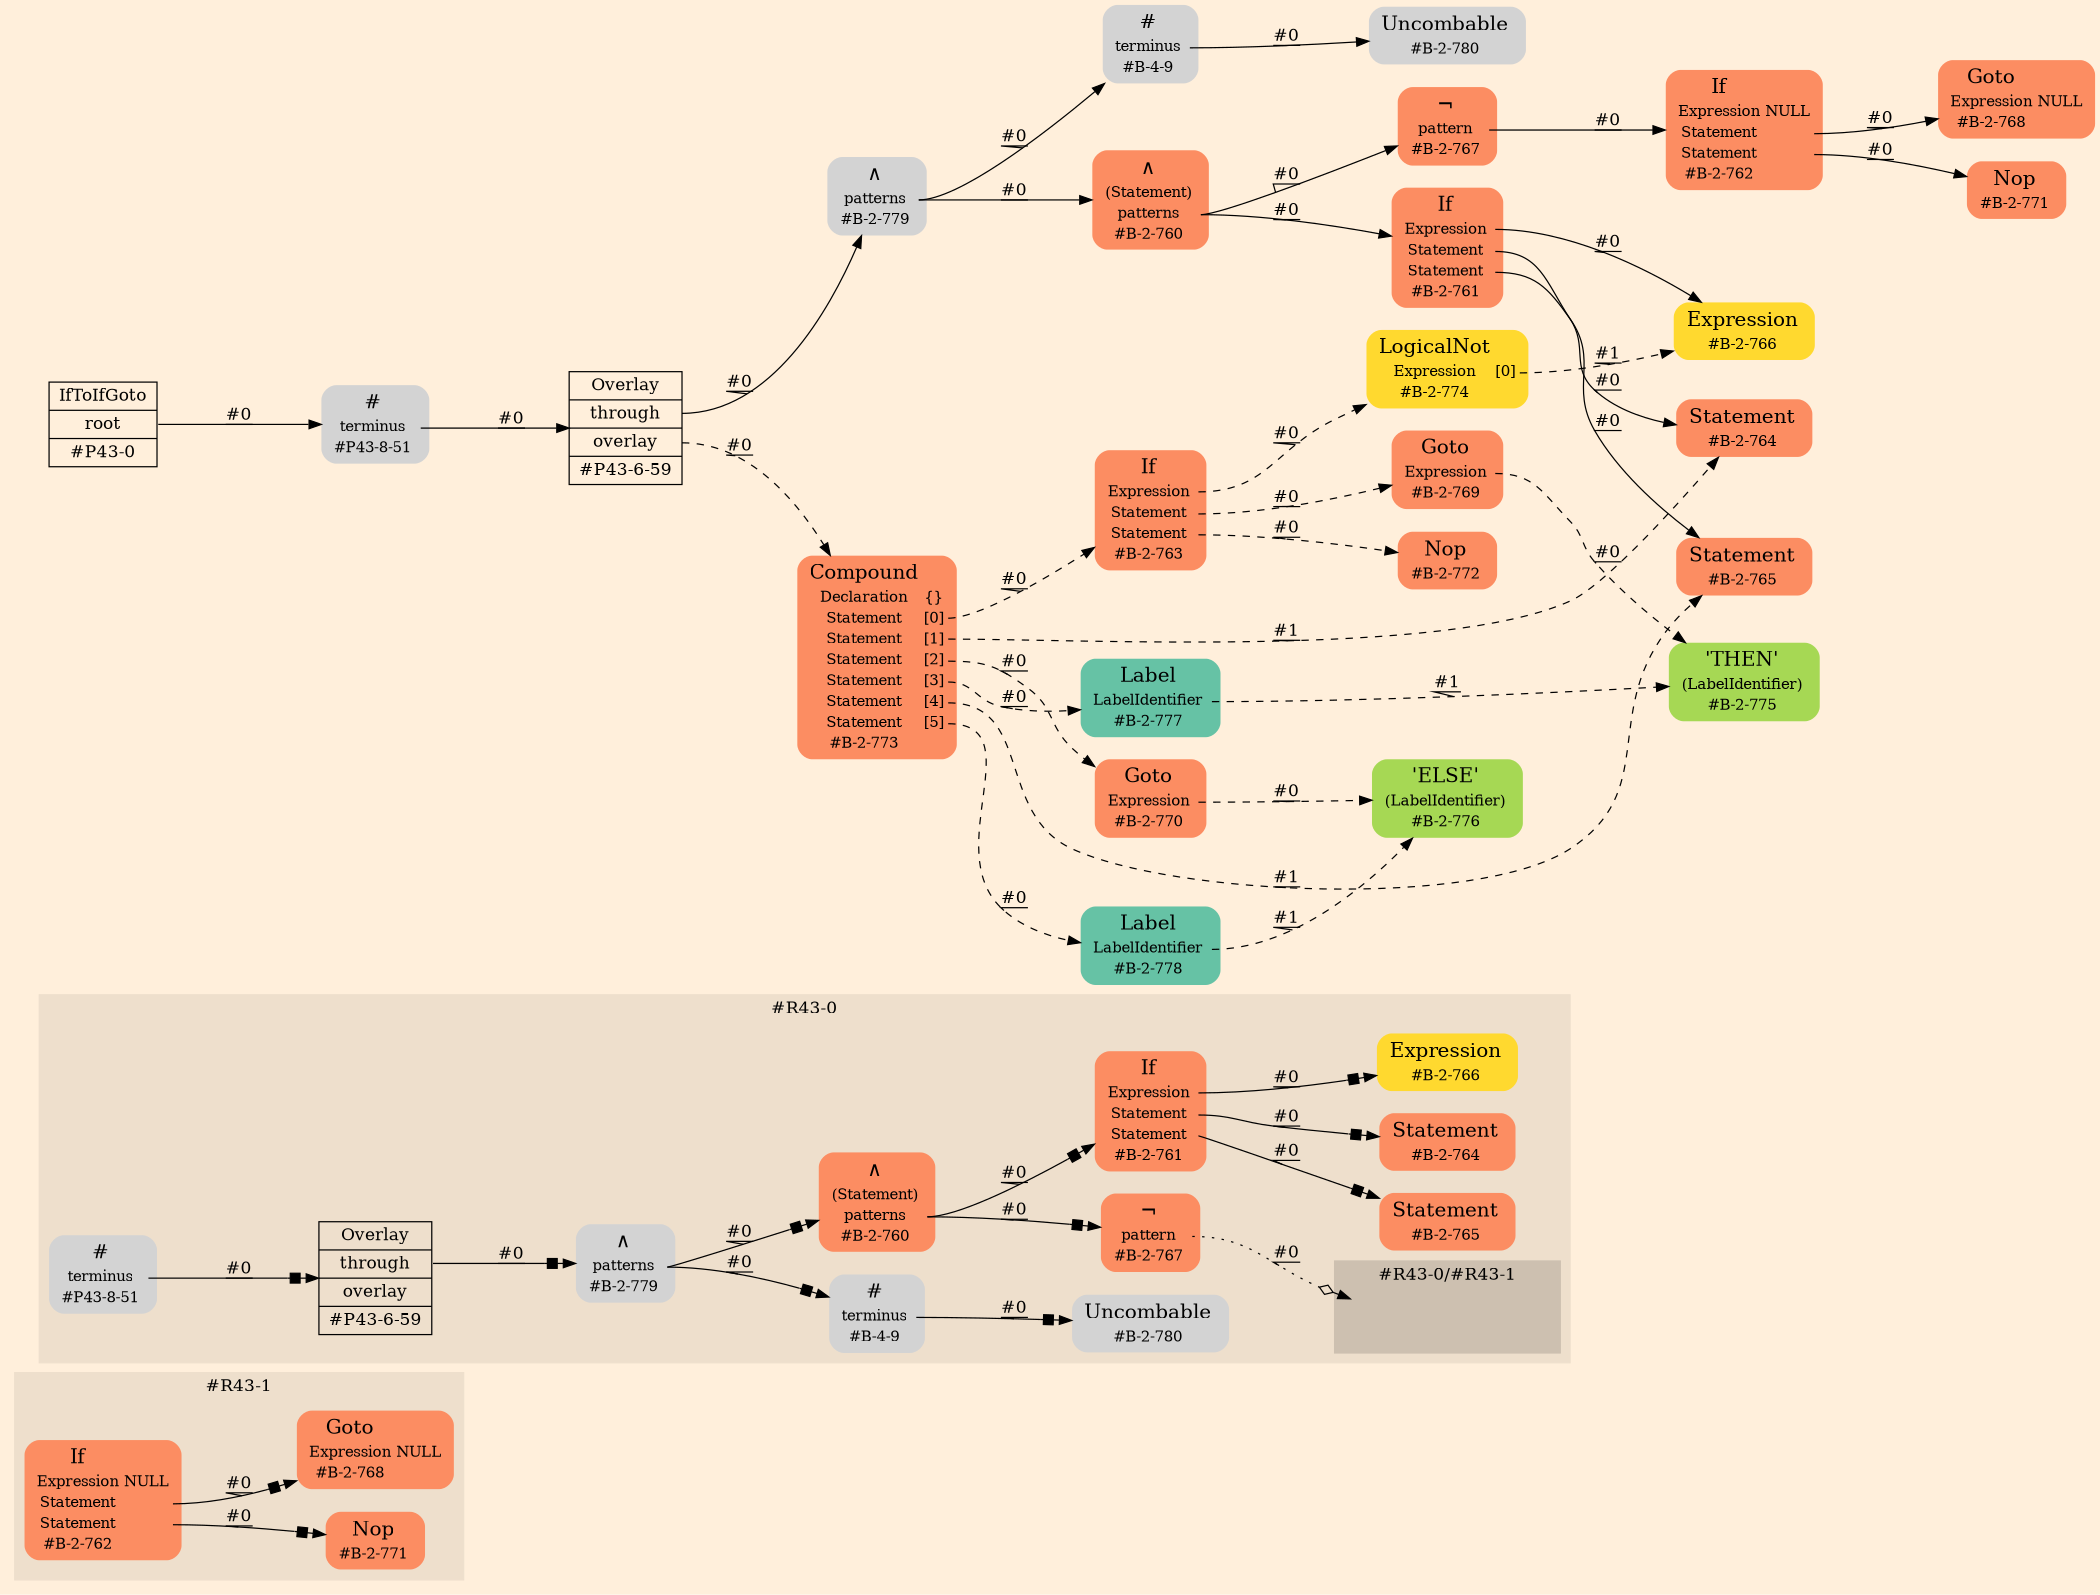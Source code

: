 digraph Inferno {
graph [
    rankdir = "LR"
    ranksep = 1.0
    size = "14,20"
    bgcolor = antiquewhite1
    color = black
    fontcolor = black
];
node [
];

// -------------------- figure #R43-1 --------------------
subgraph "cluster#R43-1" {
    label = "#R43-1"
    style = "filled"
    color = antiquewhite2
    "#R43-1/#B-2-771" [
        shape = "plaintext"
        fillcolor = "/set28/2"
        label = <<TABLE BORDER="0" CELLBORDER="0" CELLSPACING="0">
         <TR><TD><FONT POINT-SIZE="16.0">Nop</FONT></TD><TD></TD></TR>
         <TR><TD>#B-2-771</TD><TD PORT="port0"></TD></TR>
        </TABLE>>
        style = "rounded,filled"
        fontsize = "12"
    ];
    
    "#R43-1/#B-2-762" [
        shape = "plaintext"
        fillcolor = "/set28/2"
        label = <<TABLE BORDER="0" CELLBORDER="0" CELLSPACING="0">
         <TR><TD><FONT POINT-SIZE="16.0">If</FONT></TD><TD></TD></TR>
         <TR><TD>Expression</TD><TD PORT="port0">NULL</TD></TR>
         <TR><TD>Statement</TD><TD PORT="port1"></TD></TR>
         <TR><TD>Statement</TD><TD PORT="port2"></TD></TR>
         <TR><TD>#B-2-762</TD><TD PORT="port3"></TD></TR>
        </TABLE>>
        style = "rounded,filled"
        fontsize = "12"
    ];
    
    "#R43-1/#B-2-768" [
        shape = "plaintext"
        fillcolor = "/set28/2"
        label = <<TABLE BORDER="0" CELLBORDER="0" CELLSPACING="0">
         <TR><TD><FONT POINT-SIZE="16.0">Goto</FONT></TD><TD></TD></TR>
         <TR><TD>Expression</TD><TD PORT="port0">NULL</TD></TR>
         <TR><TD>#B-2-768</TD><TD PORT="port1"></TD></TR>
        </TABLE>>
        style = "rounded,filled"
        fontsize = "12"
    ];
    
}


// -------------------- figure #R43-0 --------------------
subgraph "cluster#R43-0" {
    label = "#R43-0"
    style = "filled"
    color = antiquewhite2
    "#R43-0/#B-4-9" [
        shape = "plaintext"
        label = <<TABLE BORDER="0" CELLBORDER="0" CELLSPACING="0">
         <TR><TD><FONT POINT-SIZE="16.0">#</FONT></TD><TD></TD></TR>
         <TR><TD>terminus</TD><TD PORT="port0"></TD></TR>
         <TR><TD>#B-4-9</TD><TD PORT="port1"></TD></TR>
        </TABLE>>
        style = "rounded,filled"
        fontsize = "12"
    ];
    
    "#R43-0/#B-2-767" [
        shape = "plaintext"
        fillcolor = "/set28/2"
        label = <<TABLE BORDER="0" CELLBORDER="0" CELLSPACING="0">
         <TR><TD><FONT POINT-SIZE="16.0">¬</FONT></TD><TD></TD></TR>
         <TR><TD>pattern</TD><TD PORT="port0"></TD></TR>
         <TR><TD>#B-2-767</TD><TD PORT="port1"></TD></TR>
        </TABLE>>
        style = "rounded,filled"
        fontsize = "12"
    ];
    
    "#R43-0/#B-2-765" [
        shape = "plaintext"
        fillcolor = "/set28/2"
        label = <<TABLE BORDER="0" CELLBORDER="0" CELLSPACING="0">
         <TR><TD><FONT POINT-SIZE="16.0">Statement</FONT></TD><TD></TD></TR>
         <TR><TD>#B-2-765</TD><TD PORT="port0"></TD></TR>
        </TABLE>>
        style = "rounded,filled"
        fontsize = "12"
    ];
    
    "#R43-0/#B-2-780" [
        shape = "plaintext"
        label = <<TABLE BORDER="0" CELLBORDER="0" CELLSPACING="0">
         <TR><TD><FONT POINT-SIZE="16.0">Uncombable</FONT></TD><TD></TD></TR>
         <TR><TD>#B-2-780</TD><TD PORT="port0"></TD></TR>
        </TABLE>>
        style = "rounded,filled"
        fontsize = "12"
    ];
    
    "#R43-0/#P43-6-59" [
        shape = "record"
        fillcolor = antiquewhite2
        label = "<fixed> Overlay | <port0> through | <port1> overlay | <port2> #P43-6-59"
        style = "filled"
        fontsize = "14"
        color = black
        fontcolor = black
    ];
    
    "#R43-0/#B-2-764" [
        shape = "plaintext"
        fillcolor = "/set28/2"
        label = <<TABLE BORDER="0" CELLBORDER="0" CELLSPACING="0">
         <TR><TD><FONT POINT-SIZE="16.0">Statement</FONT></TD><TD></TD></TR>
         <TR><TD>#B-2-764</TD><TD PORT="port0"></TD></TR>
        </TABLE>>
        style = "rounded,filled"
        fontsize = "12"
    ];
    
    "#R43-0/#P43-8-51" [
        shape = "plaintext"
        label = <<TABLE BORDER="0" CELLBORDER="0" CELLSPACING="0">
         <TR><TD><FONT POINT-SIZE="16.0">#</FONT></TD><TD></TD></TR>
         <TR><TD>terminus</TD><TD PORT="port0"></TD></TR>
         <TR><TD>#P43-8-51</TD><TD PORT="port1"></TD></TR>
        </TABLE>>
        style = "rounded,filled"
        fontsize = "12"
    ];
    
    "#R43-0/#B-2-779" [
        shape = "plaintext"
        label = <<TABLE BORDER="0" CELLBORDER="0" CELLSPACING="0">
         <TR><TD><FONT POINT-SIZE="16.0">∧</FONT></TD><TD></TD></TR>
         <TR><TD>patterns</TD><TD PORT="port0"></TD></TR>
         <TR><TD>#B-2-779</TD><TD PORT="port1"></TD></TR>
        </TABLE>>
        style = "rounded,filled"
        fontsize = "12"
    ];
    
    "#R43-0/#B-2-761" [
        shape = "plaintext"
        fillcolor = "/set28/2"
        label = <<TABLE BORDER="0" CELLBORDER="0" CELLSPACING="0">
         <TR><TD><FONT POINT-SIZE="16.0">If</FONT></TD><TD></TD></TR>
         <TR><TD>Expression</TD><TD PORT="port0"></TD></TR>
         <TR><TD>Statement</TD><TD PORT="port1"></TD></TR>
         <TR><TD>Statement</TD><TD PORT="port2"></TD></TR>
         <TR><TD>#B-2-761</TD><TD PORT="port3"></TD></TR>
        </TABLE>>
        style = "rounded,filled"
        fontsize = "12"
    ];
    
    "#R43-0/#B-2-766" [
        shape = "plaintext"
        fillcolor = "/set28/6"
        label = <<TABLE BORDER="0" CELLBORDER="0" CELLSPACING="0">
         <TR><TD><FONT POINT-SIZE="16.0">Expression</FONT></TD><TD></TD></TR>
         <TR><TD>#B-2-766</TD><TD PORT="port0"></TD></TR>
        </TABLE>>
        style = "rounded,filled"
        fontsize = "12"
    ];
    
    "#R43-0/#B-2-760" [
        shape = "plaintext"
        fillcolor = "/set28/2"
        label = <<TABLE BORDER="0" CELLBORDER="0" CELLSPACING="0">
         <TR><TD><FONT POINT-SIZE="16.0">∧</FONT></TD><TD></TD></TR>
         <TR><TD>(Statement)</TD><TD PORT="port0"></TD></TR>
         <TR><TD>patterns</TD><TD PORT="port1"></TD></TR>
         <TR><TD>#B-2-760</TD><TD PORT="port2"></TD></TR>
        </TABLE>>
        style = "rounded,filled"
        fontsize = "12"
    ];
    
    subgraph "cluster#R43-0/#R43-1" {
        label = "#R43-0/#R43-1"
        style = "filled"
        color = antiquewhite3
        "#R43-0/#0/#B-2-762" [
            shape = "none"
            fillcolor = "/set28/2"
            style = "invisible"
        ];
        
    }
    
}


// -------------------- transformation figure --------------------
"CR#P43-0" [
    shape = "record"
    fillcolor = antiquewhite1
    label = "<fixed> IfToIfGoto | <port0> root | <port1> #P43-0"
    style = "filled"
    fontsize = "14"
    color = black
    fontcolor = black
];

"#P43-8-51" [
    shape = "plaintext"
    label = <<TABLE BORDER="0" CELLBORDER="0" CELLSPACING="0">
     <TR><TD><FONT POINT-SIZE="16.0">#</FONT></TD><TD></TD></TR>
     <TR><TD>terminus</TD><TD PORT="port0"></TD></TR>
     <TR><TD>#P43-8-51</TD><TD PORT="port1"></TD></TR>
    </TABLE>>
    style = "rounded,filled"
    fontsize = "12"
];

"#P43-6-59" [
    shape = "record"
    fillcolor = antiquewhite1
    label = "<fixed> Overlay | <port0> through | <port1> overlay | <port2> #P43-6-59"
    style = "filled"
    fontsize = "14"
    color = black
    fontcolor = black
];

"#B-2-779" [
    shape = "plaintext"
    label = <<TABLE BORDER="0" CELLBORDER="0" CELLSPACING="0">
     <TR><TD><FONT POINT-SIZE="16.0">∧</FONT></TD><TD></TD></TR>
     <TR><TD>patterns</TD><TD PORT="port0"></TD></TR>
     <TR><TD>#B-2-779</TD><TD PORT="port1"></TD></TR>
    </TABLE>>
    style = "rounded,filled"
    fontsize = "12"
];

"#B-2-760" [
    shape = "plaintext"
    fillcolor = "/set28/2"
    label = <<TABLE BORDER="0" CELLBORDER="0" CELLSPACING="0">
     <TR><TD><FONT POINT-SIZE="16.0">∧</FONT></TD><TD></TD></TR>
     <TR><TD>(Statement)</TD><TD PORT="port0"></TD></TR>
     <TR><TD>patterns</TD><TD PORT="port1"></TD></TR>
     <TR><TD>#B-2-760</TD><TD PORT="port2"></TD></TR>
    </TABLE>>
    style = "rounded,filled"
    fontsize = "12"
];

"#B-2-761" [
    shape = "plaintext"
    fillcolor = "/set28/2"
    label = <<TABLE BORDER="0" CELLBORDER="0" CELLSPACING="0">
     <TR><TD><FONT POINT-SIZE="16.0">If</FONT></TD><TD></TD></TR>
     <TR><TD>Expression</TD><TD PORT="port0"></TD></TR>
     <TR><TD>Statement</TD><TD PORT="port1"></TD></TR>
     <TR><TD>Statement</TD><TD PORT="port2"></TD></TR>
     <TR><TD>#B-2-761</TD><TD PORT="port3"></TD></TR>
    </TABLE>>
    style = "rounded,filled"
    fontsize = "12"
];

"#B-2-766" [
    shape = "plaintext"
    fillcolor = "/set28/6"
    label = <<TABLE BORDER="0" CELLBORDER="0" CELLSPACING="0">
     <TR><TD><FONT POINT-SIZE="16.0">Expression</FONT></TD><TD></TD></TR>
     <TR><TD>#B-2-766</TD><TD PORT="port0"></TD></TR>
    </TABLE>>
    style = "rounded,filled"
    fontsize = "12"
];

"#B-2-764" [
    shape = "plaintext"
    fillcolor = "/set28/2"
    label = <<TABLE BORDER="0" CELLBORDER="0" CELLSPACING="0">
     <TR><TD><FONT POINT-SIZE="16.0">Statement</FONT></TD><TD></TD></TR>
     <TR><TD>#B-2-764</TD><TD PORT="port0"></TD></TR>
    </TABLE>>
    style = "rounded,filled"
    fontsize = "12"
];

"#B-2-765" [
    shape = "plaintext"
    fillcolor = "/set28/2"
    label = <<TABLE BORDER="0" CELLBORDER="0" CELLSPACING="0">
     <TR><TD><FONT POINT-SIZE="16.0">Statement</FONT></TD><TD></TD></TR>
     <TR><TD>#B-2-765</TD><TD PORT="port0"></TD></TR>
    </TABLE>>
    style = "rounded,filled"
    fontsize = "12"
];

"#B-2-767" [
    shape = "plaintext"
    fillcolor = "/set28/2"
    label = <<TABLE BORDER="0" CELLBORDER="0" CELLSPACING="0">
     <TR><TD><FONT POINT-SIZE="16.0">¬</FONT></TD><TD></TD></TR>
     <TR><TD>pattern</TD><TD PORT="port0"></TD></TR>
     <TR><TD>#B-2-767</TD><TD PORT="port1"></TD></TR>
    </TABLE>>
    style = "rounded,filled"
    fontsize = "12"
];

"#B-2-762" [
    shape = "plaintext"
    fillcolor = "/set28/2"
    label = <<TABLE BORDER="0" CELLBORDER="0" CELLSPACING="0">
     <TR><TD><FONT POINT-SIZE="16.0">If</FONT></TD><TD></TD></TR>
     <TR><TD>Expression</TD><TD PORT="port0">NULL</TD></TR>
     <TR><TD>Statement</TD><TD PORT="port1"></TD></TR>
     <TR><TD>Statement</TD><TD PORT="port2"></TD></TR>
     <TR><TD>#B-2-762</TD><TD PORT="port3"></TD></TR>
    </TABLE>>
    style = "rounded,filled"
    fontsize = "12"
];

"#B-2-768" [
    shape = "plaintext"
    fillcolor = "/set28/2"
    label = <<TABLE BORDER="0" CELLBORDER="0" CELLSPACING="0">
     <TR><TD><FONT POINT-SIZE="16.0">Goto</FONT></TD><TD></TD></TR>
     <TR><TD>Expression</TD><TD PORT="port0">NULL</TD></TR>
     <TR><TD>#B-2-768</TD><TD PORT="port1"></TD></TR>
    </TABLE>>
    style = "rounded,filled"
    fontsize = "12"
];

"#B-2-771" [
    shape = "plaintext"
    fillcolor = "/set28/2"
    label = <<TABLE BORDER="0" CELLBORDER="0" CELLSPACING="0">
     <TR><TD><FONT POINT-SIZE="16.0">Nop</FONT></TD><TD></TD></TR>
     <TR><TD>#B-2-771</TD><TD PORT="port0"></TD></TR>
    </TABLE>>
    style = "rounded,filled"
    fontsize = "12"
];

"#B-4-9" [
    shape = "plaintext"
    label = <<TABLE BORDER="0" CELLBORDER="0" CELLSPACING="0">
     <TR><TD><FONT POINT-SIZE="16.0">#</FONT></TD><TD></TD></TR>
     <TR><TD>terminus</TD><TD PORT="port0"></TD></TR>
     <TR><TD>#B-4-9</TD><TD PORT="port1"></TD></TR>
    </TABLE>>
    style = "rounded,filled"
    fontsize = "12"
];

"#B-2-780" [
    shape = "plaintext"
    label = <<TABLE BORDER="0" CELLBORDER="0" CELLSPACING="0">
     <TR><TD><FONT POINT-SIZE="16.0">Uncombable</FONT></TD><TD></TD></TR>
     <TR><TD>#B-2-780</TD><TD PORT="port0"></TD></TR>
    </TABLE>>
    style = "rounded,filled"
    fontsize = "12"
];

"#B-2-773" [
    shape = "plaintext"
    fillcolor = "/set28/2"
    label = <<TABLE BORDER="0" CELLBORDER="0" CELLSPACING="0">
     <TR><TD><FONT POINT-SIZE="16.0">Compound</FONT></TD><TD></TD></TR>
     <TR><TD>Declaration</TD><TD PORT="port0">{}</TD></TR>
     <TR><TD>Statement</TD><TD PORT="port1">[0]</TD></TR>
     <TR><TD>Statement</TD><TD PORT="port2">[1]</TD></TR>
     <TR><TD>Statement</TD><TD PORT="port3">[2]</TD></TR>
     <TR><TD>Statement</TD><TD PORT="port4">[3]</TD></TR>
     <TR><TD>Statement</TD><TD PORT="port5">[4]</TD></TR>
     <TR><TD>Statement</TD><TD PORT="port6">[5]</TD></TR>
     <TR><TD>#B-2-773</TD><TD PORT="port7"></TD></TR>
    </TABLE>>
    style = "rounded,filled"
    fontsize = "12"
];

"#B-2-763" [
    shape = "plaintext"
    fillcolor = "/set28/2"
    label = <<TABLE BORDER="0" CELLBORDER="0" CELLSPACING="0">
     <TR><TD><FONT POINT-SIZE="16.0">If</FONT></TD><TD></TD></TR>
     <TR><TD>Expression</TD><TD PORT="port0"></TD></TR>
     <TR><TD>Statement</TD><TD PORT="port1"></TD></TR>
     <TR><TD>Statement</TD><TD PORT="port2"></TD></TR>
     <TR><TD>#B-2-763</TD><TD PORT="port3"></TD></TR>
    </TABLE>>
    style = "rounded,filled"
    fontsize = "12"
];

"#B-2-774" [
    shape = "plaintext"
    fillcolor = "/set28/6"
    label = <<TABLE BORDER="0" CELLBORDER="0" CELLSPACING="0">
     <TR><TD><FONT POINT-SIZE="16.0">LogicalNot</FONT></TD><TD></TD></TR>
     <TR><TD>Expression</TD><TD PORT="port0">[0]</TD></TR>
     <TR><TD>#B-2-774</TD><TD PORT="port1"></TD></TR>
    </TABLE>>
    style = "rounded,filled"
    fontsize = "12"
];

"#B-2-769" [
    shape = "plaintext"
    fillcolor = "/set28/2"
    label = <<TABLE BORDER="0" CELLBORDER="0" CELLSPACING="0">
     <TR><TD><FONT POINT-SIZE="16.0">Goto</FONT></TD><TD></TD></TR>
     <TR><TD>Expression</TD><TD PORT="port0"></TD></TR>
     <TR><TD>#B-2-769</TD><TD PORT="port1"></TD></TR>
    </TABLE>>
    style = "rounded,filled"
    fontsize = "12"
];

"#B-2-775" [
    shape = "plaintext"
    fillcolor = "/set28/5"
    label = <<TABLE BORDER="0" CELLBORDER="0" CELLSPACING="0">
     <TR><TD><FONT POINT-SIZE="16.0">'THEN'</FONT></TD><TD></TD></TR>
     <TR><TD>(LabelIdentifier)</TD><TD PORT="port0"></TD></TR>
     <TR><TD>#B-2-775</TD><TD PORT="port1"></TD></TR>
    </TABLE>>
    style = "rounded,filled"
    fontsize = "12"
];

"#B-2-772" [
    shape = "plaintext"
    fillcolor = "/set28/2"
    label = <<TABLE BORDER="0" CELLBORDER="0" CELLSPACING="0">
     <TR><TD><FONT POINT-SIZE="16.0">Nop</FONT></TD><TD></TD></TR>
     <TR><TD>#B-2-772</TD><TD PORT="port0"></TD></TR>
    </TABLE>>
    style = "rounded,filled"
    fontsize = "12"
];

"#B-2-770" [
    shape = "plaintext"
    fillcolor = "/set28/2"
    label = <<TABLE BORDER="0" CELLBORDER="0" CELLSPACING="0">
     <TR><TD><FONT POINT-SIZE="16.0">Goto</FONT></TD><TD></TD></TR>
     <TR><TD>Expression</TD><TD PORT="port0"></TD></TR>
     <TR><TD>#B-2-770</TD><TD PORT="port1"></TD></TR>
    </TABLE>>
    style = "rounded,filled"
    fontsize = "12"
];

"#B-2-776" [
    shape = "plaintext"
    fillcolor = "/set28/5"
    label = <<TABLE BORDER="0" CELLBORDER="0" CELLSPACING="0">
     <TR><TD><FONT POINT-SIZE="16.0">'ELSE'</FONT></TD><TD></TD></TR>
     <TR><TD>(LabelIdentifier)</TD><TD PORT="port0"></TD></TR>
     <TR><TD>#B-2-776</TD><TD PORT="port1"></TD></TR>
    </TABLE>>
    style = "rounded,filled"
    fontsize = "12"
];

"#B-2-777" [
    shape = "plaintext"
    fillcolor = "/set28/1"
    label = <<TABLE BORDER="0" CELLBORDER="0" CELLSPACING="0">
     <TR><TD><FONT POINT-SIZE="16.0">Label</FONT></TD><TD></TD></TR>
     <TR><TD>LabelIdentifier</TD><TD PORT="port0"></TD></TR>
     <TR><TD>#B-2-777</TD><TD PORT="port1"></TD></TR>
    </TABLE>>
    style = "rounded,filled"
    fontsize = "12"
];

"#B-2-778" [
    shape = "plaintext"
    fillcolor = "/set28/1"
    label = <<TABLE BORDER="0" CELLBORDER="0" CELLSPACING="0">
     <TR><TD><FONT POINT-SIZE="16.0">Label</FONT></TD><TD></TD></TR>
     <TR><TD>LabelIdentifier</TD><TD PORT="port0"></TD></TR>
     <TR><TD>#B-2-778</TD><TD PORT="port1"></TD></TR>
    </TABLE>>
    style = "rounded,filled"
    fontsize = "12"
];


// -------------------- links --------------------
// links for block CR#P43-0
"CR#P43-0":port0 -> "#P43-8-51" [
    style="solid"
    label = "#0"
    decorate = true
    color = black
    fontcolor = black
];

// links for block #P43-8-51
"#P43-8-51":port0 -> "#P43-6-59" [
    style="solid"
    label = "#0"
    decorate = true
    color = black
    fontcolor = black
];

// links for block #P43-6-59
"#P43-6-59":port0 -> "#B-2-779" [
    style="solid"
    label = "#0"
    decorate = true
    color = black
    fontcolor = black
];

"#P43-6-59":port1 -> "#B-2-773" [
    style="dashed"
    label = "#0"
    decorate = true
    color = black
    fontcolor = black
];

// links for block #B-2-779
"#B-2-779":port0 -> "#B-2-760" [
    style="solid"
    label = "#0"
    decorate = true
    color = black
    fontcolor = black
];

"#B-2-779":port0 -> "#B-4-9" [
    style="solid"
    label = "#0"
    decorate = true
    color = black
    fontcolor = black
];

// links for block #B-2-760
"#B-2-760":port1 -> "#B-2-761" [
    style="solid"
    label = "#0"
    decorate = true
    color = black
    fontcolor = black
];

"#B-2-760":port1 -> "#B-2-767" [
    style="solid"
    label = "#0"
    decorate = true
    color = black
    fontcolor = black
];

// links for block #B-2-761
"#B-2-761":port0 -> "#B-2-766" [
    style="solid"
    label = "#0"
    decorate = true
    color = black
    fontcolor = black
];

"#B-2-761":port1 -> "#B-2-764" [
    style="solid"
    label = "#0"
    decorate = true
    color = black
    fontcolor = black
];

"#B-2-761":port2 -> "#B-2-765" [
    style="solid"
    label = "#0"
    decorate = true
    color = black
    fontcolor = black
];

// links for block #B-2-766
// links for block #B-2-764
// links for block #B-2-765
// links for block #B-2-767
"#B-2-767":port0 -> "#B-2-762" [
    style="solid"
    label = "#0"
    decorate = true
    color = black
    fontcolor = black
];

// links for block #B-2-762
"#B-2-762":port1 -> "#B-2-768" [
    style="solid"
    label = "#0"
    decorate = true
    color = black
    fontcolor = black
];

"#B-2-762":port2 -> "#B-2-771" [
    style="solid"
    label = "#0"
    decorate = true
    color = black
    fontcolor = black
];

// links for block #B-2-768
// links for block #B-2-771
// links for block #B-4-9
"#B-4-9":port0 -> "#B-2-780" [
    style="solid"
    label = "#0"
    decorate = true
    color = black
    fontcolor = black
];

// links for block #B-2-780
// links for block #B-2-773
"#B-2-773":port1 -> "#B-2-763" [
    style="dashed"
    label = "#0"
    decorate = true
    color = black
    fontcolor = black
];

"#B-2-773":port2 -> "#B-2-764" [
    style="dashed"
    label = "#1"
    decorate = true
    color = black
    fontcolor = black
];

"#B-2-773":port3 -> "#B-2-770" [
    style="dashed"
    label = "#0"
    decorate = true
    color = black
    fontcolor = black
];

"#B-2-773":port4 -> "#B-2-777" [
    style="dashed"
    label = "#0"
    decorate = true
    color = black
    fontcolor = black
];

"#B-2-773":port5 -> "#B-2-765" [
    style="dashed"
    label = "#1"
    decorate = true
    color = black
    fontcolor = black
];

"#B-2-773":port6 -> "#B-2-778" [
    style="dashed"
    label = "#0"
    decorate = true
    color = black
    fontcolor = black
];

// links for block #B-2-763
"#B-2-763":port0 -> "#B-2-774" [
    style="dashed"
    label = "#0"
    decorate = true
    color = black
    fontcolor = black
];

"#B-2-763":port1 -> "#B-2-769" [
    style="dashed"
    label = "#0"
    decorate = true
    color = black
    fontcolor = black
];

"#B-2-763":port2 -> "#B-2-772" [
    style="dashed"
    label = "#0"
    decorate = true
    color = black
    fontcolor = black
];

// links for block #B-2-774
"#B-2-774":port0 -> "#B-2-766" [
    style="dashed"
    label = "#1"
    decorate = true
    color = black
    fontcolor = black
];

// links for block #B-2-769
"#B-2-769":port0 -> "#B-2-775" [
    style="dashed"
    label = "#0"
    decorate = true
    color = black
    fontcolor = black
];

// links for block #B-2-775
// links for block #B-2-772
// links for block #B-2-770
"#B-2-770":port0 -> "#B-2-776" [
    style="dashed"
    label = "#0"
    decorate = true
    color = black
    fontcolor = black
];

// links for block #B-2-776
// links for block #B-2-777
"#B-2-777":port0 -> "#B-2-775" [
    style="dashed"
    label = "#1"
    decorate = true
    color = black
    fontcolor = black
];

// links for block #B-2-778
"#B-2-778":port0 -> "#B-2-776" [
    style="dashed"
    label = "#1"
    decorate = true
    color = black
    fontcolor = black
];

// links for block #R43-0/#B-4-9
"#R43-0/#B-4-9":port0 -> "#R43-0/#B-2-780" [
    style="solid"
    arrowhead="normalnonebox"
    label = "#0"
    decorate = true
    color = black
    fontcolor = black
];

// links for block #R43-0/#B-2-767
"#R43-0/#B-2-767":port0 -> "#R43-0/#0/#B-2-762" [
    style="dotted"
    arrowhead="normalnoneodiamond"
    label = "#0"
    decorate = true
    color = black
    fontcolor = black
];

// links for block #R43-0/#B-2-765
// links for block #R43-0/#B-2-780
// links for block #R43-0/#P43-6-59
"#R43-0/#P43-6-59":port0 -> "#R43-0/#B-2-779" [
    style="solid"
    arrowhead="normalnonebox"
    label = "#0"
    decorate = true
    color = black
    fontcolor = black
];

// links for block #R43-0/#B-2-764
// links for block #R43-0/#P43-8-51
"#R43-0/#P43-8-51":port0 -> "#R43-0/#P43-6-59" [
    style="solid"
    arrowhead="normalnonebox"
    label = "#0"
    decorate = true
    color = black
    fontcolor = black
];

// links for block #R43-0/#B-2-779
"#R43-0/#B-2-779":port0 -> "#R43-0/#B-2-760" [
    style="solid"
    arrowhead="normalnonebox"
    label = "#0"
    decorate = true
    color = black
    fontcolor = black
];

"#R43-0/#B-2-779":port0 -> "#R43-0/#B-4-9" [
    style="solid"
    arrowhead="normalnonebox"
    label = "#0"
    decorate = true
    color = black
    fontcolor = black
];

// links for block #R43-0/#B-2-761
"#R43-0/#B-2-761":port0 -> "#R43-0/#B-2-766" [
    style="solid"
    arrowhead="normalnonebox"
    label = "#0"
    decorate = true
    color = black
    fontcolor = black
];

"#R43-0/#B-2-761":port1 -> "#R43-0/#B-2-764" [
    style="solid"
    arrowhead="normalnonebox"
    label = "#0"
    decorate = true
    color = black
    fontcolor = black
];

"#R43-0/#B-2-761":port2 -> "#R43-0/#B-2-765" [
    style="solid"
    arrowhead="normalnonebox"
    label = "#0"
    decorate = true
    color = black
    fontcolor = black
];

// links for block #R43-0/#B-2-766
// links for block #R43-0/#B-2-760
"#R43-0/#B-2-760":port1 -> "#R43-0/#B-2-761" [
    style="solid"
    arrowhead="normalnonebox"
    label = "#0"
    decorate = true
    color = black
    fontcolor = black
];

"#R43-0/#B-2-760":port1 -> "#R43-0/#B-2-767" [
    style="solid"
    arrowhead="normalnonebox"
    label = "#0"
    decorate = true
    color = black
    fontcolor = black
];

// links for block #R43-0/#0/#B-2-762
// links for block #R43-1/#B-2-771
// links for block #R43-1/#B-2-762
"#R43-1/#B-2-762":port1 -> "#R43-1/#B-2-768" [
    style="solid"
    arrowhead="normalnonebox"
    label = "#0"
    decorate = true
    color = black
    fontcolor = black
];

"#R43-1/#B-2-762":port2 -> "#R43-1/#B-2-771" [
    style="solid"
    arrowhead="normalnonebox"
    label = "#0"
    decorate = true
    color = black
    fontcolor = black
];

// links for block #R43-1/#B-2-768
}
